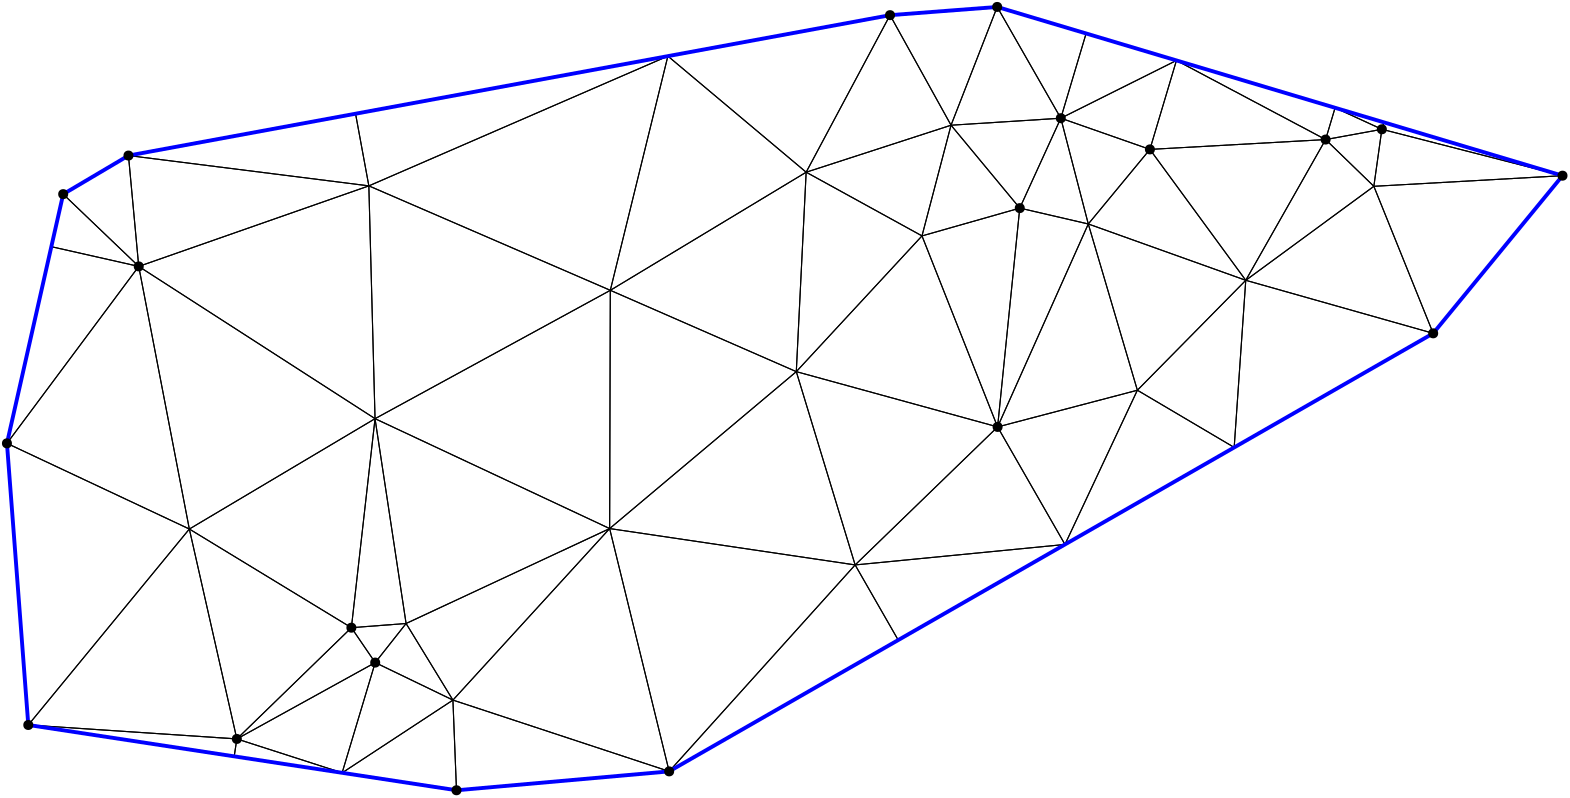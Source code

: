 <?xml version="1.0"?>
<!DOCTYPE ipe SYSTEM "ipe.dtd">
<ipe version="70218" creator="Ipe 7.2.24">
<info created="D:20221020151441" modified="D:20221020151441"/>
<ipestyle name="basic">
<symbol name="mark/disk(sx)" transformations="translations">
<path fill="sym-stroke">
0.6 0 0 0.6 0 0 e
</path>
</symbol>
<anglesize name="22.5 deg" value="22.5"/>
<anglesize name="30 deg" value="30"/>
<anglesize name="45 deg" value="45"/>
<anglesize name="60 deg" value="60"/>
<anglesize name="90 deg" value="90"/>
<arrowsize name="large" value="10"/>
<arrowsize name="small" value="5"/>
<arrowsize name="tiny" value="3"/>
<color name="blue" value="0 0 1"/>
<color name="gray" value="0.745"/>
<color name="green" value="0 1 0"/>
<color name="red" value="1 0 0"/>
<color name="pink" value="1 0.753 0.796"/>
<pen name="heavier" value="0.8"/>
<pen name="fat" value="1.4"/>
<pen name="ultrafat" value="2"/>
<gridsize name="16 pts (~6 mm)" value="16"/>
<gridsize name="32 pts (~12 mm)" value="32"/>
<gridsize name="4 pts" value="4"/>
<gridsize name="8 pts (~3 mm)" value="8"/>
<opacity name="10%" value="0.1"/>
<opacity name="25%" value="0.25"/>
<opacity name="50%" value="0.5"/>
<opacity name="75%" value="0.75"/>
<symbolsize name="large" value="5"/>
<symbolsize name="small" value="2"/>
<symbolsize name="tiny" value="1.1"/>
<textsize name="huge" value="\huge"/>
<textsize name="large" value="\large"/>
<textsize name="small" value="\small"/>
<textsize name="tiny" value="	iny"/>
<tiling name="falling" angle="-60" step="4" width="1"/>
<tiling name="rising" angle="30" step="4" width="1"/>
</ipestyle>
<page>
<layer name="hull"/>
<layer name="constraints"/>
<layer name="triangulation"/>
<layer name="obtuse"/>
<layer name="blub"/>
<layer name="problems"/>
<view layers="hull constraints triangulation obtuse blub" active="triangulation"/>
<path layer="triangulation" stroke="black">
59.7477 500.493 m 
36.2481 486.6 l 
</path>
<path layer="triangulation" stroke="black">
36.2481 486.6 m 
63.4426 460.588 l 
</path>
<path layer="triangulation" stroke="black">
63.4426 460.588 m 
59.7477 500.493 l 
</path>
<path layer="triangulation" stroke="black">
148.512 405.774 m 
146.284 489.58 l 
</path>
<path layer="triangulation" stroke="black">
146.284 489.58 m 
63.4426 460.588 l 
</path>
<path layer="triangulation" stroke="black">
63.4426 460.588 m 
148.512 405.774 l 
</path>
<path layer="triangulation" stroke="black">
355.873 511.42 m 
380.613 481.575 l 
</path>
<path layer="triangulation" stroke="black">
380.613 481.575 m 
395.393 513.942 l 
</path>
<path layer="triangulation" stroke="black">
395.393 513.942 m 
355.873 511.42 l 
</path>
<path layer="triangulation" stroke="black">
233.21 451.979 m 
253.935 536.295 l 
</path>
<path layer="triangulation" stroke="black">
253.935 536.295 m 
146.284 489.58 l 
</path>
<path layer="triangulation" stroke="black">
146.284 489.58 m 
233.21 451.979 l 
</path>
<path layer="triangulation" stroke="black">
508.085 489.424 m 
490.722 506.257 l 
</path>
<path layer="triangulation" stroke="black">
490.722 506.257 m 
461.974 455.582 l 
</path>
<path layer="triangulation" stroke="black">
461.974 455.582 m 
508.085 489.424 l 
</path>
<path layer="triangulation" stroke="black">
136.662 278.277 m 
98.7659 290.475 l 
</path>
<path layer="triangulation" stroke="black">
98.7659 290.475 m 
97.8093 284.2 l 
</path>
<path layer="triangulation" stroke="black">
97.8093 284.2 m 
136.662 278.277 l 
</path>
<path layer="triangulation" stroke="black">
303.715 494.501 m 
345.416 471.57 l 
</path>
<path layer="triangulation" stroke="black">
345.416 471.57 m 
355.873 511.42 l 
</path>
<path layer="triangulation" stroke="black">
355.873 511.42 m 
303.715 494.501 l 
</path>
<path layer="triangulation" stroke="black">
98.7659 290.475 m 
148.573 317.965 l 
</path>
<path layer="triangulation" stroke="black">
148.573 317.965 m 
140.001 330.527 l 
</path>
<path layer="triangulation" stroke="black">
140.001 330.527 m 
98.7659 290.475 l 
</path>
<path layer="triangulation" stroke="black">
176.551 304.462 m 
148.573 317.965 l 
</path>
<path layer="triangulation" stroke="black">
148.573 317.965 m 
136.662 278.277 l 
</path>
<path layer="triangulation" stroke="black">
136.662 278.277 m 
176.551 304.462 l 
</path>
<path layer="triangulation" stroke="black">
140.001 330.527 m 
81.659 366.042 l 
</path>
<path layer="triangulation" stroke="black">
81.659 366.042 m 
98.7659 290.475 l 
</path>
<path layer="triangulation" stroke="black">
98.7659 290.475 m 
140.001 330.527 l 
</path>
<path layer="triangulation" stroke="black">
23.6854 295.5 m 
98.7659 290.475 l 
</path>
<path layer="triangulation" stroke="black">
98.7659 290.475 m 
81.659 366.042 l 
</path>
<path layer="triangulation" stroke="black">
81.659 366.042 m 
23.6854 295.5 l 
</path>
<path layer="triangulation" stroke="black">
395.393 513.942 m 
372.485 553.995 l 
</path>
<path layer="triangulation" stroke="black">
372.485 553.995 m 
355.873 511.42 l 
</path>
<path layer="triangulation" stroke="black">
355.873 511.42 m 
395.393 513.942 l 
</path>
<path layer="triangulation" stroke="black">
176.551 304.462 m 
159.692 332.039 l 
</path>
<path layer="triangulation" stroke="black">
159.692 332.039 m 
148.573 317.965 l 
</path>
<path layer="triangulation" stroke="black">
148.573 317.965 m 
176.551 304.462 l 
</path>
<path layer="triangulation" stroke="black">
81.659 366.042 m 
16 396.888 l 
</path>
<path layer="triangulation" stroke="black">
16 396.888 m 
23.6854 295.5 l 
</path>
<path layer="triangulation" stroke="black">
23.6854 295.5 m 
81.659 366.042 l 
</path>
<path layer="triangulation" stroke="black">
508.085 489.424 m 
510.97 509.952 l 
</path>
<path layer="triangulation" stroke="black">
510.97 509.952 m 
490.722 506.257 l 
</path>
<path layer="triangulation" stroke="black">
490.722 506.257 m 
508.085 489.424 l 
</path>
<path layer="triangulation" stroke="black">
146.284 489.58 m 
59.7477 500.493 l 
</path>
<path layer="triangulation" stroke="black">
59.7477 500.493 m 
63.4426 460.588 l 
</path>
<path layer="triangulation" stroke="black">
63.4426 460.588 m 
146.284 489.58 l 
</path>
<path layer="triangulation" stroke="black">
490.722 506.257 m 
510.97 509.952 l 
</path>
<path layer="triangulation" stroke="black">
510.97 509.952 m 
494.133 517.686 l 
</path>
<path layer="triangulation" stroke="black">
494.133 517.686 m 
490.722 506.257 l 
</path>
<path layer="triangulation" stroke="black">
355.873 511.42 m 
372.485 553.995 l 
</path>
<path layer="triangulation" stroke="black">
372.485 553.995 m 
333.91 551.039 l 
</path>
<path layer="triangulation" stroke="black">
333.91 551.039 m 
355.873 511.42 l 
</path>
<path layer="triangulation" stroke="black">
395.393 513.942 m 
427.465 502.71 l 
</path>
<path layer="triangulation" stroke="black">
427.465 502.71 m 
437.023 534.732 l 
</path>
<path layer="triangulation" stroke="black">
437.023 534.732 m 
395.393 513.942 l 
</path>
<path layer="triangulation" stroke="black">
427.465 502.71 m 
490.722 506.257 l 
</path>
<path layer="triangulation" stroke="black">
490.722 506.257 m 
437.023 534.732 l 
</path>
<path layer="triangulation" stroke="black">
437.023 534.732 m 
427.465 502.71 l 
</path>
<path layer="triangulation" stroke="black">
427.465 502.71 m 
405.286 475.861 l 
</path>
<path layer="triangulation" stroke="black">
405.286 475.861 m 
461.974 455.582 l 
</path>
<path layer="triangulation" stroke="black">
461.974 455.582 m 
427.465 502.71 l 
</path>
<path layer="triangulation" stroke="black">
380.613 481.575 m 
405.286 475.861 l 
</path>
<path layer="triangulation" stroke="black">
405.286 475.861 m 
395.393 513.942 l 
</path>
<path layer="triangulation" stroke="black">
395.393 513.942 m 
380.613 481.575 l 
</path>
<path layer="triangulation" stroke="black">
461.974 455.582 m 
405.286 475.861 l 
</path>
<path layer="triangulation" stroke="black">
405.286 475.861 m 
422.951 416.014 l 
</path>
<path layer="triangulation" stroke="black">
422.951 416.014 m 
461.974 455.582 l 
</path>
<path layer="triangulation" stroke="black">
508.085 489.424 m 
576 493.251 l 
</path>
<path layer="triangulation" stroke="black">
576 493.251 m 
510.97 509.952 l 
</path>
<path layer="triangulation" stroke="black">
510.97 509.952 m 
508.085 489.424 l 
</path>
<path layer="triangulation" stroke="black">
63.4426 460.588 m 
31.9799 467.689 l 
</path>
<path layer="triangulation" stroke="black">
31.9799 467.689 m 
16 396.888 l 
</path>
<path layer="triangulation" stroke="black">
16 396.888 m 
63.4426 460.588 l 
</path>
<path layer="triangulation" stroke="black">
63.4426 460.588 m 
36.2481 486.6 l 
</path>
<path layer="triangulation" stroke="black">
36.2481 486.6 m 
31.9799 467.689 l 
</path>
<path layer="triangulation" stroke="black">
31.9799 467.689 m 
63.4426 460.588 l 
</path>
<path layer="triangulation" stroke="black">
81.659 366.042 m 
148.512 405.774 l 
</path>
<path layer="triangulation" stroke="black">
148.512 405.774 m 
63.4426 460.588 l 
</path>
<path layer="triangulation" stroke="black">
63.4426 460.588 m 
81.659 366.042 l 
</path>
<path layer="triangulation" stroke="black">
141.494 515.564 m 
59.7477 500.493 l 
</path>
<path layer="triangulation" stroke="black">
59.7477 500.493 m 
146.284 489.58 l 
</path>
<path layer="triangulation" stroke="black">
146.284 489.58 m 
141.494 515.564 l 
</path>
<path layer="triangulation" stroke="black">
253.935 536.295 m 
303.715 494.501 l 
</path>
<path layer="triangulation" stroke="black">
303.715 494.501 m 
333.91 551.039 l 
</path>
<path layer="triangulation" stroke="black">
333.91 551.039 m 
253.935 536.295 l 
</path>
<path layer="triangulation" stroke="black">
345.416 471.57 m 
380.613 481.575 l 
</path>
<path layer="triangulation" stroke="black">
380.613 481.575 m 
355.873 511.42 l 
</path>
<path layer="triangulation" stroke="black">
355.873 511.42 m 
345.416 471.57 l 
</path>
<path layer="triangulation" stroke="black">
427.465 502.71 m 
461.974 455.582 l 
</path>
<path layer="triangulation" stroke="black">
461.974 455.582 m 
490.722 506.257 l 
</path>
<path layer="triangulation" stroke="black">
490.722 506.257 m 
427.465 502.71 l 
</path>
<path layer="triangulation" stroke="black">
529.444 436.497 m 
576 493.251 l 
</path>
<path layer="triangulation" stroke="black">
576 493.251 m 
508.085 489.424 l 
</path>
<path layer="triangulation" stroke="black">
508.085 489.424 m 
529.444 436.497 l 
</path>
<path layer="triangulation" stroke="black">
395.393 513.942 m 
405.286 475.861 l 
</path>
<path layer="triangulation" stroke="black">
405.286 475.861 m 
427.465 502.71 l 
</path>
<path layer="triangulation" stroke="black">
427.465 502.71 m 
395.393 513.942 l 
</path>
<path layer="triangulation" stroke="black">
380.613 481.575 m 
372.632 402.8 l 
</path>
<path layer="triangulation" stroke="black">
372.632 402.8 m 
405.286 475.861 l 
</path>
<path layer="triangulation" stroke="black">
405.286 475.861 m 
380.613 481.575 l 
</path>
<path layer="triangulation" stroke="black">
508.085 489.424 m 
461.974 455.582 l 
</path>
<path layer="triangulation" stroke="black">
461.974 455.582 m 
529.444 436.497 l 
</path>
<path layer="triangulation" stroke="black">
529.444 436.497 m 
508.085 489.424 l 
</path>
<path layer="triangulation" stroke="black">
422.951 416.014 m 
372.632 402.8 l 
</path>
<path layer="triangulation" stroke="black">
372.632 402.8 m 
396.887 360.496 l 
</path>
<path layer="triangulation" stroke="black">
396.887 360.496 m 
422.951 416.014 l 
</path>
<path layer="triangulation" stroke="black">
176.551 304.462 m 
136.662 278.277 l 
</path>
<path layer="triangulation" stroke="black">
136.662 278.277 m 
177.837 272 l 
</path>
<path layer="triangulation" stroke="black">
177.837 272 m 
176.551 304.462 l 
</path>
<path layer="triangulation" stroke="black">
177.837 272 m 
136.662 278.277 l 
</path>
<path layer="triangulation" stroke="black">
136.662 278.277 m 
136.662 278.277 l 
</path>
<path layer="triangulation" stroke="black">
136.662 278.277 m 
177.837 272 l 
</path>
<path layer="triangulation" stroke="black">
148.573 317.965 m 
98.7659 290.475 l 
</path>
<path layer="triangulation" stroke="black">
98.7659 290.475 m 
136.662 278.277 l 
</path>
<path layer="triangulation" stroke="black">
136.662 278.277 m 
148.573 317.965 l 
</path>
<path layer="triangulation" stroke="black">
254.395 278.799 m 
176.551 304.462 l 
</path>
<path layer="triangulation" stroke="black">
176.551 304.462 m 
177.837 272 l 
</path>
<path layer="triangulation" stroke="black">
177.837 272 m 
254.395 278.799 l 
</path>
<path layer="triangulation" stroke="black">
300.167 422.702 m 
372.632 402.8 l 
</path>
<path layer="triangulation" stroke="black">
372.632 402.8 m 
345.416 471.57 l 
</path>
<path layer="triangulation" stroke="black">
345.416 471.57 m 
300.167 422.702 l 
</path>
<path layer="triangulation" stroke="black">
148.573 317.965 m 
159.692 332.039 l 
</path>
<path layer="triangulation" stroke="black">
159.692 332.039 m 
140.001 330.527 l 
</path>
<path layer="triangulation" stroke="black">
140.001 330.527 m 
148.573 317.965 l 
</path>
<path layer="triangulation" stroke="black">
176.551 304.462 m 
254.395 278.799 l 
</path>
<path layer="triangulation" stroke="black">
254.395 278.799 m 
232.972 366.21 l 
</path>
<path layer="triangulation" stroke="black">
232.972 366.21 m 
176.551 304.462 l 
</path>
<path layer="triangulation" stroke="black">
136.662 278.277 m 
97.8093 284.2 l 
</path>
<path layer="triangulation" stroke="black">
97.8093 284.2 m 
136.662 278.277 l 
</path>
<path layer="triangulation" stroke="black">
136.662 278.277 m 
136.662 278.277 l 
</path>
<path layer="triangulation" stroke="black">
98.7659 290.475 m 
23.6854 295.5 l 
</path>
<path layer="triangulation" stroke="black">
23.6854 295.5 m 
97.8093 284.2 l 
</path>
<path layer="triangulation" stroke="black">
97.8093 284.2 m 
98.7659 290.475 l 
</path>
<path layer="triangulation" stroke="black">
159.692 332.039 m 
148.512 405.774 l 
</path>
<path layer="triangulation" stroke="black">
148.512 405.774 m 
140.001 330.527 l 
</path>
<path layer="triangulation" stroke="black">
140.001 330.527 m 
159.692 332.039 l 
</path>
<path layer="triangulation" stroke="black">
63.4426 460.588 m 
16 396.888 l 
</path>
<path layer="triangulation" stroke="black">
16 396.888 m 
81.659 366.042 l 
</path>
<path layer="triangulation" stroke="black">
81.659 366.042 m 
63.4426 460.588 l 
</path>
<path layer="triangulation" stroke="black">
140.001 330.527 m 
148.512 405.774 l 
</path>
<path layer="triangulation" stroke="black">
148.512 405.774 m 
81.659 366.042 l 
</path>
<path layer="triangulation" stroke="black">
81.659 366.042 m 
140.001 330.527 l 
</path>
<path layer="triangulation" stroke="black">
253.935 536.295 m 
141.494 515.564 l 
</path>
<path layer="triangulation" stroke="black">
141.494 515.564 m 
146.284 489.58 l 
</path>
<path layer="triangulation" stroke="black">
146.284 489.58 m 
253.935 536.295 l 
</path>
<path layer="triangulation" stroke="black">
148.512 405.774 m 
233.21 451.979 l 
</path>
<path layer="triangulation" stroke="black">
233.21 451.979 m 
146.284 489.58 l 
</path>
<path layer="triangulation" stroke="black">
146.284 489.58 m 
148.512 405.774 l 
</path>
<path layer="triangulation" stroke="black">
159.692 332.039 m 
232.972 366.21 l 
</path>
<path layer="triangulation" stroke="black">
232.972 366.21 m 
148.512 405.774 l 
</path>
<path layer="triangulation" stroke="black">
148.512 405.774 m 
159.692 332.039 l 
</path>
<path layer="triangulation" stroke="black">
303.715 494.501 m 
355.873 511.42 l 
</path>
<path layer="triangulation" stroke="black">
355.873 511.42 m 
333.91 551.039 l 
</path>
<path layer="triangulation" stroke="black">
333.91 551.039 m 
303.715 494.501 l 
</path>
<path layer="triangulation" stroke="black">
148.512 405.774 m 
232.972 366.21 l 
</path>
<path layer="triangulation" stroke="black">
232.972 366.21 m 
233.21 451.979 l 
</path>
<path layer="triangulation" stroke="black">
233.21 451.979 m 
148.512 405.774 l 
</path>
<path layer="triangulation" stroke="black">
159.692 332.039 m 
176.551 304.462 l 
</path>
<path layer="triangulation" stroke="black">
176.551 304.462 m 
232.972 366.21 l 
</path>
<path layer="triangulation" stroke="black">
232.972 366.21 m 
159.692 332.039 l 
</path>
<path layer="triangulation" stroke="black">
300.167 422.702 m 
345.416 471.57 l 
</path>
<path layer="triangulation" stroke="black">
345.416 471.57 m 
303.715 494.501 l 
</path>
<path layer="triangulation" stroke="black">
303.715 494.501 m 
300.167 422.702 l 
</path>
<path layer="triangulation" stroke="black">
372.632 402.8 m 
380.613 481.575 l 
</path>
<path layer="triangulation" stroke="black">
380.613 481.575 m 
345.416 471.57 l 
</path>
<path layer="triangulation" stroke="black">
345.416 471.57 m 
372.632 402.8 l 
</path>
<path layer="triangulation" stroke="black">
233.21 451.979 m 
303.715 494.501 l 
</path>
<path layer="triangulation" stroke="black">
303.715 494.501 m 
253.935 536.295 l 
</path>
<path layer="triangulation" stroke="black">
253.935 536.295 m 
233.21 451.979 l 
</path>
<path layer="triangulation" stroke="black">
233.21 451.979 m 
300.167 422.702 l 
</path>
<path layer="triangulation" stroke="black">
300.167 422.702 m 
303.715 494.501 l 
</path>
<path layer="triangulation" stroke="black">
303.715 494.501 m 
233.21 451.979 l 
</path>
<path layer="triangulation" stroke="black">
395.393 513.942 m 
404.496 544.441 l 
</path>
<path layer="triangulation" stroke="black">
404.496 544.441 m 
372.485 553.995 l 
</path>
<path layer="triangulation" stroke="black">
372.485 553.995 m 
395.393 513.942 l 
</path>
<path layer="triangulation" stroke="black">
395.393 513.942 m 
437.023 534.732 l 
</path>
<path layer="triangulation" stroke="black">
437.023 534.732 m 
404.496 544.441 l 
</path>
<path layer="triangulation" stroke="black">
404.496 544.441 m 
395.393 513.942 l 
</path>
<path layer="triangulation" stroke="black">
490.722 506.257 m 
494.133 517.686 l 
</path>
<path layer="triangulation" stroke="black">
494.133 517.686 m 
437.023 534.732 l 
</path>
<path layer="triangulation" stroke="black">
437.023 534.732 m 
490.722 506.257 l 
</path>
<path layer="triangulation" stroke="black">
510.97 509.952 m 
511.712 512.439 l 
</path>
<path layer="triangulation" stroke="black">
511.712 512.439 m 
494.133 517.686 l 
</path>
<path layer="triangulation" stroke="black">
494.133 517.686 m 
510.97 509.952 l 
</path>
<path layer="triangulation" stroke="black">
510.97 509.952 m 
576 493.251 l 
</path>
<path layer="triangulation" stroke="black">
576 493.251 m 
511.712 512.439 l 
</path>
<path layer="triangulation" stroke="black">
511.712 512.439 m 
510.97 509.952 l 
</path>
<path layer="triangulation" stroke="black">
461.974 455.582 m 
457.805 395.423 l 
</path>
<path layer="triangulation" stroke="black">
457.805 395.423 m 
529.444 436.497 l 
</path>
<path layer="triangulation" stroke="black">
529.444 436.497 m 
461.974 455.582 l 
</path>
<path layer="triangulation" stroke="black">
396.887 360.496 m 
321.348 353.12 l 
</path>
<path layer="triangulation" stroke="black">
321.348 353.12 m 
336.854 326.076 l 
</path>
<path layer="triangulation" stroke="black">
336.854 326.076 m 
396.887 360.496 l 
</path>
<path layer="triangulation" stroke="black">
461.974 455.582 m 
422.951 416.014 l 
</path>
<path layer="triangulation" stroke="black">
422.951 416.014 m 
457.805 395.423 l 
</path>
<path layer="triangulation" stroke="black">
457.805 395.423 m 
461.974 455.582 l 
</path>
<path layer="triangulation" stroke="black">
405.286 475.861 m 
372.632 402.8 l 
</path>
<path layer="triangulation" stroke="black">
372.632 402.8 m 
422.951 416.014 l 
</path>
<path layer="triangulation" stroke="black">
422.951 416.014 m 
405.286 475.861 l 
</path>
<path layer="triangulation" stroke="black">
232.972 366.21 m 
300.167 422.702 l 
</path>
<path layer="triangulation" stroke="black">
300.167 422.702 m 
233.21 451.979 l 
</path>
<path layer="triangulation" stroke="black">
233.21 451.979 m 
232.972 366.21 l 
</path>
<path layer="triangulation" stroke="black">
232.972 366.21 m 
254.395 278.799 l 
</path>
<path layer="triangulation" stroke="black">
254.395 278.799 m 
321.348 353.12 l 
</path>
<path layer="triangulation" stroke="black">
321.348 353.12 m 
232.972 366.21 l 
</path>
<path layer="triangulation" stroke="black">
300.167 422.702 m 
321.348 353.12 l 
</path>
<path layer="triangulation" stroke="black">
321.348 353.12 m 
372.632 402.8 l 
</path>
<path layer="triangulation" stroke="black">
372.632 402.8 m 
300.167 422.702 l 
</path>
<path layer="triangulation" stroke="black">
300.167 422.702 m 
232.972 366.21 l 
</path>
<path layer="triangulation" stroke="black">
232.972 366.21 m 
321.348 353.12 l 
</path>
<path layer="triangulation" stroke="black">
321.348 353.12 m 
300.167 422.702 l 
</path>
<path layer="triangulation" stroke="black">
321.348 353.12 m 
254.395 278.799 l 
</path>
<path layer="triangulation" stroke="black">
254.395 278.799 m 
336.854 326.076 l 
</path>
<path layer="triangulation" stroke="black">
336.854 326.076 m 
321.348 353.12 l 
</path>
<path layer="triangulation" stroke="black">
422.951 416.014 m 
396.887 360.496 l 
</path>
<path layer="triangulation" stroke="black">
396.887 360.496 m 
457.805 395.423 l 
</path>
<path layer="triangulation" stroke="black">
457.805 395.423 m 
422.951 416.014 l 
</path>
<path layer="triangulation" stroke="black">
372.632 402.8 m 
321.348 353.12 l 
</path>
<path layer="triangulation" stroke="black">
321.348 353.12 m 
396.887 360.496 l 
</path>
<path layer="triangulation" stroke="black">
396.887 360.496 m 
372.632 402.8 l 
</path>
<path layer="hull" stroke="blue" pen="fat">
16 396.888 m 
23.6854 295.5 l 
</path>
<path layer="hull" stroke="blue" pen="fat">
23.6854 295.5 m 
177.837 272 l 
</path>
<path layer="hull" stroke="blue" pen="fat">
177.837 272 m 
254.395 278.799 l 
</path>
<path layer="hull" stroke="blue" pen="fat">
254.395 278.799 m 
529.444 436.497 l 
</path>
<path layer="hull" stroke="blue" pen="fat">
529.444 436.497 m 
576 493.251 l 
</path>
<path layer="hull" stroke="blue" pen="fat">
576 493.251 m 
372.485 553.995 l 
</path>
<path layer="hull" stroke="blue" pen="fat">
372.485 553.995 m 
333.91 551.039 l 
</path>
<path layer="hull" stroke="blue" pen="fat">
333.91 551.039 m 
59.7477 500.493 l 
</path>
<path layer="hull" stroke="blue" pen="fat">
59.7477 500.493 m 
36.2481 486.6 l 
</path>
<path layer="hull" stroke="blue" pen="fat">
36.2481 486.6 m 
16 396.888 l 
</path>
<use layer="points" name="mark/disk(sx)" pos="372.485 553.995" size="normal" stroke="black"/>
<use layer="points" name="mark/disk(sx)" pos="177.837 272" size="normal" stroke="black"/>
<use layer="points" name="mark/disk(sx)" pos="427.465 502.71" size="normal" stroke="black"/>
<use layer="points" name="mark/disk(sx)" pos="395.393 513.942" size="normal" stroke="black"/>
<use layer="points" name="mark/disk(sx)" pos="510.97 509.952" size="normal" stroke="black"/>
<use layer="points" name="mark/disk(sx)" pos="372.632 402.8" size="normal" stroke="black"/>
<use layer="points" name="mark/disk(sx)" pos="140.001 330.527" size="normal" stroke="black"/>
<use layer="points" name="mark/disk(sx)" pos="59.7477 500.493" size="normal" stroke="black"/>
<use layer="points" name="mark/disk(sx)" pos="333.91 551.039" size="normal" stroke="black"/>
<use layer="points" name="mark/disk(sx)" pos="576 493.251" size="normal" stroke="black"/>
<use layer="points" name="mark/disk(sx)" pos="254.395 278.799" size="normal" stroke="black"/>
<use layer="points" name="mark/disk(sx)" pos="148.573 317.965" size="normal" stroke="black"/>
<use layer="points" name="mark/disk(sx)" pos="16 396.888" size="normal" stroke="black"/>
<use layer="points" name="mark/disk(sx)" pos="63.4426 460.588" size="normal" stroke="black"/>
<use layer="points" name="mark/disk(sx)" pos="529.444 436.497" size="normal" stroke="black"/>
<use layer="points" name="mark/disk(sx)" pos="23.6854 295.5" size="normal" stroke="black"/>
<use layer="points" name="mark/disk(sx)" pos="380.613 481.575" size="normal" stroke="black"/>
<use layer="points" name="mark/disk(sx)" pos="98.7659 290.475" size="normal" stroke="black"/>
<use layer="points" name="mark/disk(sx)" pos="36.2481 486.6" size="normal" stroke="black"/>
<use layer="points" name="mark/disk(sx)" pos="490.722 506.257" size="normal" stroke="black"/>
</page>
</ipe>
